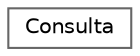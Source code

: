 digraph "Gráfico de jerarquía de clases"
{
 // LATEX_PDF_SIZE
  bgcolor="transparent";
  edge [fontname=Helvetica,fontsize=10,labelfontname=Helvetica,labelfontsize=10];
  node [fontname=Helvetica,fontsize=10,shape=box,height=0.2,width=0.4];
  rankdir="LR";
  Node0 [id="Node000000",label="Consulta",height=0.2,width=0.4,color="grey40", fillcolor="white", style="filled",URL="$class_consulta.html",tooltip="Clase para realizar consultas de préstamos."];
}
